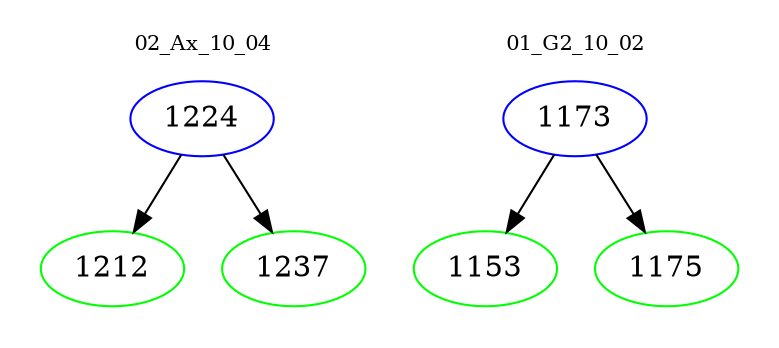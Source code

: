 digraph{
subgraph cluster_0 {
color = white
label = "02_Ax_10_04";
fontsize=10;
T0_1224 [label="1224", color="blue"]
T0_1224 -> T0_1212 [color="black"]
T0_1212 [label="1212", color="green"]
T0_1224 -> T0_1237 [color="black"]
T0_1237 [label="1237", color="green"]
}
subgraph cluster_1 {
color = white
label = "01_G2_10_02";
fontsize=10;
T1_1173 [label="1173", color="blue"]
T1_1173 -> T1_1153 [color="black"]
T1_1153 [label="1153", color="green"]
T1_1173 -> T1_1175 [color="black"]
T1_1175 [label="1175", color="green"]
}
}
